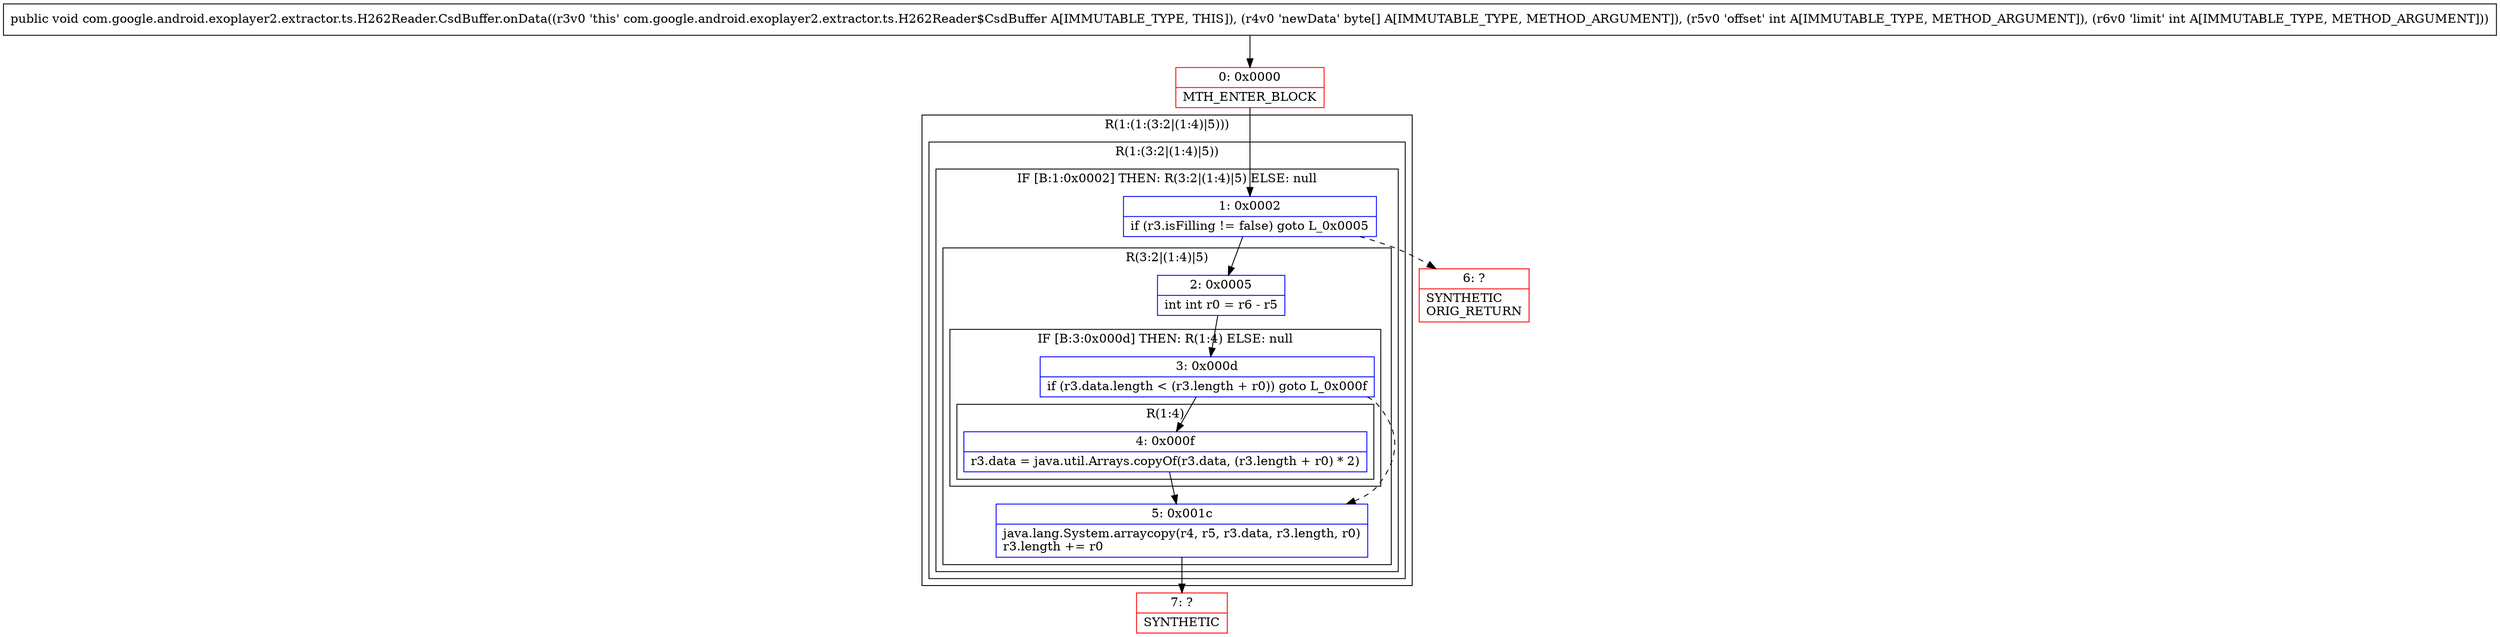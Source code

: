 digraph "CFG forcom.google.android.exoplayer2.extractor.ts.H262Reader.CsdBuffer.onData([BII)V" {
subgraph cluster_Region_1949551148 {
label = "R(1:(1:(3:2|(1:4)|5)))";
node [shape=record,color=blue];
subgraph cluster_Region_1045890903 {
label = "R(1:(3:2|(1:4)|5))";
node [shape=record,color=blue];
subgraph cluster_IfRegion_1853922283 {
label = "IF [B:1:0x0002] THEN: R(3:2|(1:4)|5) ELSE: null";
node [shape=record,color=blue];
Node_1 [shape=record,label="{1\:\ 0x0002|if (r3.isFilling != false) goto L_0x0005\l}"];
subgraph cluster_Region_1031925329 {
label = "R(3:2|(1:4)|5)";
node [shape=record,color=blue];
Node_2 [shape=record,label="{2\:\ 0x0005|int int r0 = r6 \- r5\l}"];
subgraph cluster_IfRegion_1549256380 {
label = "IF [B:3:0x000d] THEN: R(1:4) ELSE: null";
node [shape=record,color=blue];
Node_3 [shape=record,label="{3\:\ 0x000d|if (r3.data.length \< (r3.length + r0)) goto L_0x000f\l}"];
subgraph cluster_Region_2140403879 {
label = "R(1:4)";
node [shape=record,color=blue];
Node_4 [shape=record,label="{4\:\ 0x000f|r3.data = java.util.Arrays.copyOf(r3.data, (r3.length + r0) * 2)\l}"];
}
}
Node_5 [shape=record,label="{5\:\ 0x001c|java.lang.System.arraycopy(r4, r5, r3.data, r3.length, r0)\lr3.length += r0\l}"];
}
}
}
}
Node_0 [shape=record,color=red,label="{0\:\ 0x0000|MTH_ENTER_BLOCK\l}"];
Node_6 [shape=record,color=red,label="{6\:\ ?|SYNTHETIC\lORIG_RETURN\l}"];
Node_7 [shape=record,color=red,label="{7\:\ ?|SYNTHETIC\l}"];
MethodNode[shape=record,label="{public void com.google.android.exoplayer2.extractor.ts.H262Reader.CsdBuffer.onData((r3v0 'this' com.google.android.exoplayer2.extractor.ts.H262Reader$CsdBuffer A[IMMUTABLE_TYPE, THIS]), (r4v0 'newData' byte[] A[IMMUTABLE_TYPE, METHOD_ARGUMENT]), (r5v0 'offset' int A[IMMUTABLE_TYPE, METHOD_ARGUMENT]), (r6v0 'limit' int A[IMMUTABLE_TYPE, METHOD_ARGUMENT])) }"];
MethodNode -> Node_0;
Node_1 -> Node_2;
Node_1 -> Node_6[style=dashed];
Node_2 -> Node_3;
Node_3 -> Node_4;
Node_3 -> Node_5[style=dashed];
Node_4 -> Node_5;
Node_5 -> Node_7;
Node_0 -> Node_1;
}

